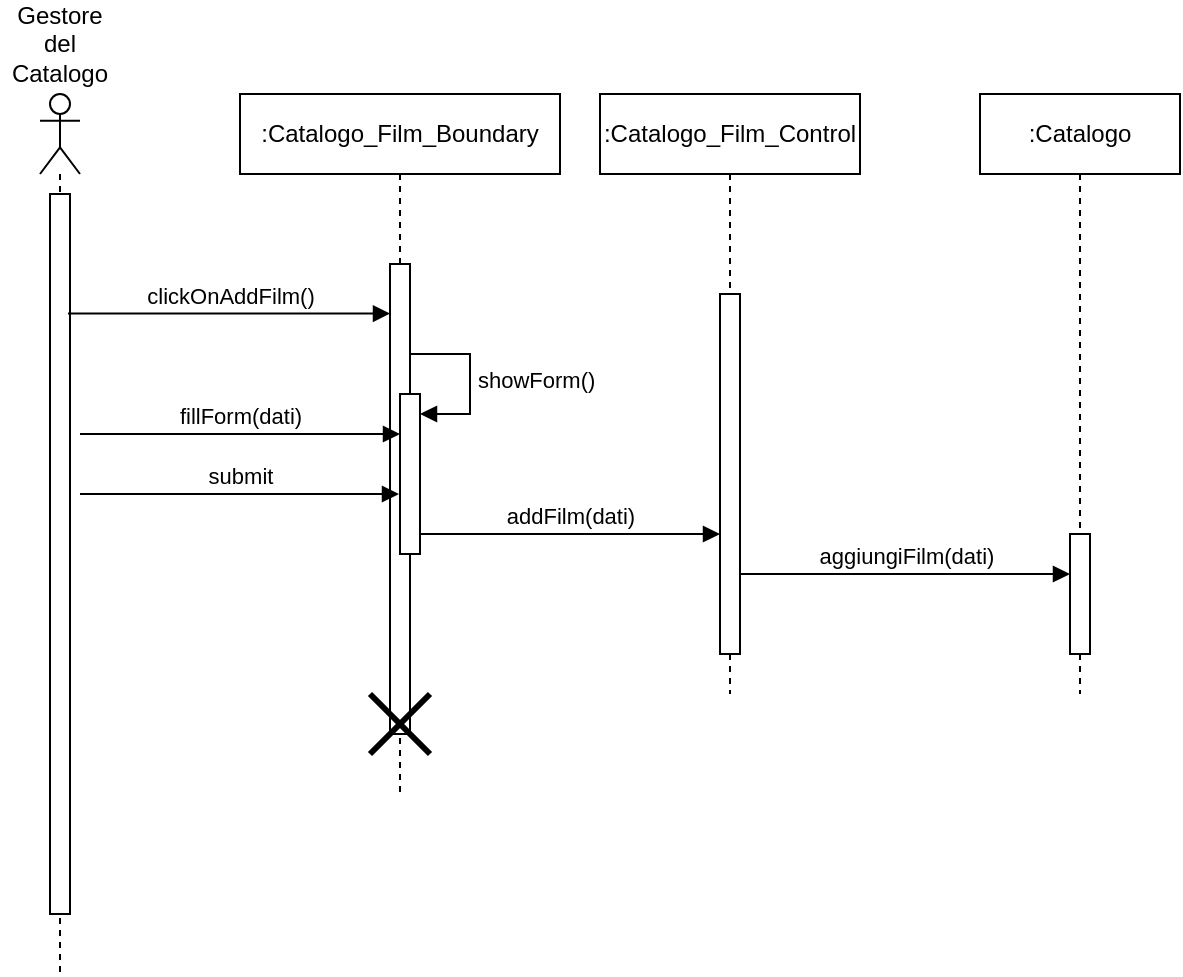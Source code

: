 <mxfile version="26.0.3">
  <diagram name="Page-1" id="zOEEpCLVx3BSE4MT3N1Z">
    <mxGraphModel dx="1129" dy="893" grid="1" gridSize="10" guides="1" tooltips="1" connect="1" arrows="1" fold="1" page="1" pageScale="1" pageWidth="827" pageHeight="1169" math="0" shadow="0">
      <root>
        <mxCell id="0" />
        <mxCell id="1" parent="0" />
        <mxCell id="m88zG1PSdtv8Twhl0nPQ-1" value="" style="shape=umlLifeline;perimeter=lifelinePerimeter;whiteSpace=wrap;html=1;container=1;dropTarget=0;collapsible=0;recursiveResize=0;outlineConnect=0;portConstraint=eastwest;newEdgeStyle={&quot;curved&quot;:0,&quot;rounded&quot;:0};participant=umlActor;" vertex="1" parent="1">
          <mxGeometry x="60" y="180" width="20" height="440" as="geometry" />
        </mxCell>
        <mxCell id="m88zG1PSdtv8Twhl0nPQ-2" value="" style="html=1;points=[[0,0,0,0,5],[0,1,0,0,-5],[1,0,0,0,5],[1,1,0,0,-5]];perimeter=orthogonalPerimeter;outlineConnect=0;targetShapes=umlLifeline;portConstraint=eastwest;newEdgeStyle={&quot;curved&quot;:0,&quot;rounded&quot;:0};" vertex="1" parent="m88zG1PSdtv8Twhl0nPQ-1">
          <mxGeometry x="5" y="50" width="10" height="360" as="geometry" />
        </mxCell>
        <mxCell id="m88zG1PSdtv8Twhl0nPQ-3" value="Gestore del Catalogo" style="text;html=1;align=center;verticalAlign=middle;whiteSpace=wrap;rounded=0;" vertex="1" parent="1">
          <mxGeometry x="40" y="140" width="60" height="30" as="geometry" />
        </mxCell>
        <mxCell id="m88zG1PSdtv8Twhl0nPQ-4" value="clickOnAddFilm()" style="html=1;verticalAlign=bottom;endArrow=block;curved=0;rounded=0;exitX=0.8;exitY=0.166;exitDx=0;exitDy=0;exitPerimeter=0;" edge="1" parent="1" target="m88zG1PSdtv8Twhl0nPQ-6">
          <mxGeometry width="80" relative="1" as="geometry">
            <mxPoint x="74" y="289.76" as="sourcePoint" />
            <mxPoint x="230" y="290" as="targetPoint" />
          </mxGeometry>
        </mxCell>
        <mxCell id="m88zG1PSdtv8Twhl0nPQ-5" value=":Catalogo_Film_Boundary" style="shape=umlLifeline;perimeter=lifelinePerimeter;whiteSpace=wrap;html=1;container=1;dropTarget=0;collapsible=0;recursiveResize=0;outlineConnect=0;portConstraint=eastwest;newEdgeStyle={&quot;curved&quot;:0,&quot;rounded&quot;:0};" vertex="1" parent="1">
          <mxGeometry x="160" y="180" width="160" height="350" as="geometry" />
        </mxCell>
        <mxCell id="m88zG1PSdtv8Twhl0nPQ-6" value="" style="html=1;points=[[0,0,0,0,5],[0,1,0,0,-5],[1,0,0,0,5],[1,1,0,0,-5]];perimeter=orthogonalPerimeter;outlineConnect=0;targetShapes=umlLifeline;portConstraint=eastwest;newEdgeStyle={&quot;curved&quot;:0,&quot;rounded&quot;:0};" vertex="1" parent="m88zG1PSdtv8Twhl0nPQ-5">
          <mxGeometry x="75" y="85" width="10" height="235" as="geometry" />
        </mxCell>
        <mxCell id="m88zG1PSdtv8Twhl0nPQ-27" value="" style="html=1;points=[[0,0,0,0,5],[0,1,0,0,-5],[1,0,0,0,5],[1,1,0,0,-5]];perimeter=orthogonalPerimeter;outlineConnect=0;targetShapes=umlLifeline;portConstraint=eastwest;newEdgeStyle={&quot;curved&quot;:0,&quot;rounded&quot;:0};" vertex="1" parent="m88zG1PSdtv8Twhl0nPQ-5">
          <mxGeometry x="80" y="150" width="10" height="80" as="geometry" />
        </mxCell>
        <mxCell id="m88zG1PSdtv8Twhl0nPQ-28" value="showForm()" style="html=1;align=left;spacingLeft=2;endArrow=block;rounded=0;edgeStyle=orthogonalEdgeStyle;curved=0;rounded=0;" edge="1" target="m88zG1PSdtv8Twhl0nPQ-27" parent="m88zG1PSdtv8Twhl0nPQ-5">
          <mxGeometry relative="1" as="geometry">
            <mxPoint x="85" y="130" as="sourcePoint" />
            <Array as="points">
              <mxPoint x="115" y="160" />
            </Array>
          </mxGeometry>
        </mxCell>
        <mxCell id="m88zG1PSdtv8Twhl0nPQ-9" value=":Catalogo_Film_Control" style="shape=umlLifeline;perimeter=lifelinePerimeter;whiteSpace=wrap;html=1;container=1;dropTarget=0;collapsible=0;recursiveResize=0;outlineConnect=0;portConstraint=eastwest;newEdgeStyle={&quot;curved&quot;:0,&quot;rounded&quot;:0};" vertex="1" parent="1">
          <mxGeometry x="340" y="180" width="130" height="300" as="geometry" />
        </mxCell>
        <mxCell id="m88zG1PSdtv8Twhl0nPQ-10" value="" style="html=1;points=[[0,0,0,0,5],[0,1,0,0,-5],[1,0,0,0,5],[1,1,0,0,-5]];perimeter=orthogonalPerimeter;outlineConnect=0;targetShapes=umlLifeline;portConstraint=eastwest;newEdgeStyle={&quot;curved&quot;:0,&quot;rounded&quot;:0};" vertex="1" parent="m88zG1PSdtv8Twhl0nPQ-9">
          <mxGeometry x="60" y="100" width="10" height="180" as="geometry" />
        </mxCell>
        <mxCell id="m88zG1PSdtv8Twhl0nPQ-12" value=":Catalogo" style="shape=umlLifeline;perimeter=lifelinePerimeter;whiteSpace=wrap;html=1;container=1;dropTarget=0;collapsible=0;recursiveResize=0;outlineConnect=0;portConstraint=eastwest;newEdgeStyle={&quot;curved&quot;:0,&quot;rounded&quot;:0};" vertex="1" parent="1">
          <mxGeometry x="530" y="180" width="100" height="300" as="geometry" />
        </mxCell>
        <mxCell id="m88zG1PSdtv8Twhl0nPQ-13" value="" style="html=1;points=[[0,0,0,0,5],[0,1,0,0,-5],[1,0,0,0,5],[1,1,0,0,-5]];perimeter=orthogonalPerimeter;outlineConnect=0;targetShapes=umlLifeline;portConstraint=eastwest;newEdgeStyle={&quot;curved&quot;:0,&quot;rounded&quot;:0};" vertex="1" parent="m88zG1PSdtv8Twhl0nPQ-12">
          <mxGeometry x="45" y="220" width="10" height="60" as="geometry" />
        </mxCell>
        <mxCell id="m88zG1PSdtv8Twhl0nPQ-29" value="fillForm(dati)" style="html=1;verticalAlign=bottom;endArrow=block;curved=0;rounded=0;" edge="1" parent="1" target="m88zG1PSdtv8Twhl0nPQ-27">
          <mxGeometry width="80" relative="1" as="geometry">
            <mxPoint x="80" y="350" as="sourcePoint" />
            <mxPoint x="230" y="350" as="targetPoint" />
          </mxGeometry>
        </mxCell>
        <mxCell id="m88zG1PSdtv8Twhl0nPQ-30" value="submit" style="html=1;verticalAlign=bottom;endArrow=block;curved=0;rounded=0;" edge="1" parent="1">
          <mxGeometry width="80" relative="1" as="geometry">
            <mxPoint x="80" y="380" as="sourcePoint" />
            <mxPoint x="239.5" y="380" as="targetPoint" />
          </mxGeometry>
        </mxCell>
        <mxCell id="m88zG1PSdtv8Twhl0nPQ-7" value="" style="shape=umlDestroy;whiteSpace=wrap;html=1;strokeWidth=3;targetShapes=umlLifeline;" vertex="1" parent="1">
          <mxGeometry x="225" y="480" width="30" height="30" as="geometry" />
        </mxCell>
        <mxCell id="m88zG1PSdtv8Twhl0nPQ-31" value="addFilm(dati)" style="html=1;verticalAlign=bottom;endArrow=block;curved=0;rounded=0;" edge="1" parent="1" target="m88zG1PSdtv8Twhl0nPQ-10">
          <mxGeometry width="80" relative="1" as="geometry">
            <mxPoint x="250" y="400" as="sourcePoint" />
            <mxPoint x="380" y="400" as="targetPoint" />
          </mxGeometry>
        </mxCell>
        <mxCell id="m88zG1PSdtv8Twhl0nPQ-32" value="aggiungiFilm(dati)" style="html=1;verticalAlign=bottom;endArrow=block;curved=0;rounded=0;" edge="1" parent="1" target="m88zG1PSdtv8Twhl0nPQ-13">
          <mxGeometry x="0.006" width="80" relative="1" as="geometry">
            <mxPoint x="410" y="420" as="sourcePoint" />
            <mxPoint x="490" y="420" as="targetPoint" />
            <mxPoint as="offset" />
          </mxGeometry>
        </mxCell>
      </root>
    </mxGraphModel>
  </diagram>
</mxfile>
